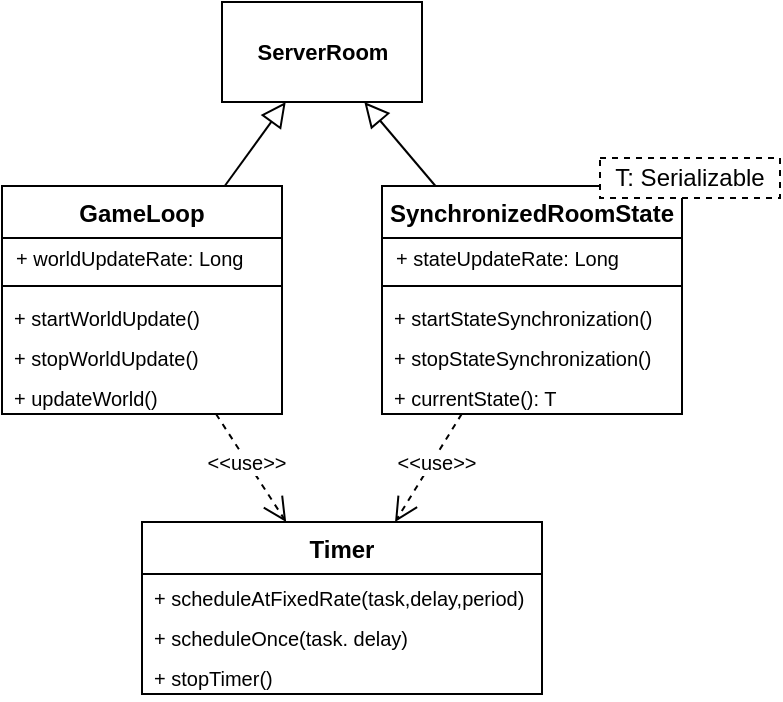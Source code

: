 <mxfile version="12.9.13" type="device"><diagram id="ggWkFIttFP3k0YCquZvB" name="Page-1"><mxGraphModel dx="599" dy="299" grid="1" gridSize="10" guides="1" tooltips="1" connect="1" arrows="1" fold="1" page="1" pageScale="1" pageWidth="827" pageHeight="1169" math="0" shadow="0"><root><mxCell id="0"/><mxCell id="1" parent="0"/><mxCell id="0N-Xk1b8U283-z4MfSpy-187" value="&lt;b&gt;ServerRoom&lt;/b&gt;" style="html=1;fontSize=11;" vertex="1" parent="1"><mxGeometry x="600" y="100" width="100" height="50" as="geometry"/></mxCell><mxCell id="0N-Xk1b8U283-z4MfSpy-188" style="edgeStyle=none;rounded=0;orthogonalLoop=1;jettySize=auto;html=1;startArrow=none;startFill=0;startSize=12;endArrow=block;endFill=0;endSize=10;strokeColor=#000000;fontSize=10;" edge="1" parent="1" source="0N-Xk1b8U283-z4MfSpy-200" target="0N-Xk1b8U283-z4MfSpy-187"><mxGeometry relative="1" as="geometry"><mxPoint x="621.801" y="190" as="sourcePoint"/></mxGeometry></mxCell><mxCell id="0N-Xk1b8U283-z4MfSpy-189" style="edgeStyle=none;rounded=0;orthogonalLoop=1;jettySize=auto;html=1;startArrow=none;startFill=0;startSize=12;endArrow=block;endFill=0;endSize=10;strokeColor=#000000;fontSize=10;" edge="1" parent="1" source="0N-Xk1b8U283-z4MfSpy-192" target="0N-Xk1b8U283-z4MfSpy-187"><mxGeometry relative="1" as="geometry"><mxPoint x="718.587" y="190" as="sourcePoint"/></mxGeometry></mxCell><mxCell id="0N-Xk1b8U283-z4MfSpy-190" style="edgeStyle=none;rounded=0;orthogonalLoop=1;jettySize=auto;html=1;dashed=1;startArrow=none;startFill=0;startSize=12;endArrow=open;endFill=0;endSize=10;strokeColor=#000000;fontSize=10;" edge="1" parent="1" source="0N-Xk1b8U283-z4MfSpy-192" target="0N-Xk1b8U283-z4MfSpy-207"><mxGeometry relative="1" as="geometry"><mxPoint x="688.581" y="390" as="targetPoint"/></mxGeometry></mxCell><mxCell id="0N-Xk1b8U283-z4MfSpy-191" value="&amp;lt;&amp;lt;use&amp;gt;&amp;gt;" style="edgeLabel;html=1;align=center;verticalAlign=middle;resizable=0;points=[];fontSize=10;" vertex="1" connectable="0" parent="0N-Xk1b8U283-z4MfSpy-190"><mxGeometry x="-0.133" y="-1" relative="1" as="geometry"><mxPoint as="offset"/></mxGeometry></mxCell><mxCell id="0N-Xk1b8U283-z4MfSpy-198" style="edgeStyle=none;rounded=0;orthogonalLoop=1;jettySize=auto;html=1;startArrow=none;startFill=0;startSize=12;endArrow=open;endFill=0;endSize=10;strokeColor=#000000;fontSize=10;dashed=1;" edge="1" parent="1" source="0N-Xk1b8U283-z4MfSpy-200" target="0N-Xk1b8U283-z4MfSpy-207"><mxGeometry relative="1" as="geometry"><mxPoint x="647.196" y="390" as="targetPoint"/></mxGeometry></mxCell><mxCell id="0N-Xk1b8U283-z4MfSpy-199" value="&amp;lt;&amp;lt;use&amp;gt;&amp;gt;" style="edgeLabel;html=1;align=center;verticalAlign=middle;resizable=0;points=[];fontSize=10;" vertex="1" connectable="0" parent="0N-Xk1b8U283-z4MfSpy-198"><mxGeometry x="-0.151" y="1" relative="1" as="geometry"><mxPoint as="offset"/></mxGeometry></mxCell><mxCell id="0N-Xk1b8U283-z4MfSpy-192" value="GameLoop" style="swimlane;fontStyle=1;align=center;verticalAlign=top;childLayout=stackLayout;horizontal=1;startSize=26;horizontalStack=0;resizeParent=1;resizeParentMax=0;resizeLast=0;collapsible=1;marginBottom=0;labelBackgroundColor=none;" vertex="1" parent="1"><mxGeometry x="490" y="192" width="140" height="114" as="geometry"/></mxCell><mxCell id="0N-Xk1b8U283-z4MfSpy-193" value="+ worldUpdateRate: Long" style="text;strokeColor=none;fillColor=none;align=left;verticalAlign=middle;spacingLeft=5;spacingRight=4;overflow=hidden;rotatable=0;points=[[0,0.5],[1,0.5]];portConstraint=eastwest;spacing=2;fontSize=10;" vertex="1" parent="0N-Xk1b8U283-z4MfSpy-192"><mxGeometry y="26" width="140" height="20" as="geometry"/></mxCell><mxCell id="0N-Xk1b8U283-z4MfSpy-194" value="" style="line;strokeWidth=1;fillColor=none;align=left;verticalAlign=middle;spacingTop=-1;spacingLeft=3;spacingRight=3;rotatable=0;labelPosition=right;points=[];portConstraint=eastwest;" vertex="1" parent="0N-Xk1b8U283-z4MfSpy-192"><mxGeometry y="46" width="140" height="8" as="geometry"/></mxCell><mxCell id="0N-Xk1b8U283-z4MfSpy-195" value="+ startWorldUpdate()" style="text;strokeColor=none;fillColor=none;align=left;verticalAlign=top;spacingLeft=4;spacingRight=4;overflow=hidden;rotatable=0;points=[[0,0.5],[1,0.5]];portConstraint=eastwest;fontSize=10;" vertex="1" parent="0N-Xk1b8U283-z4MfSpy-192"><mxGeometry y="54" width="140" height="20" as="geometry"/></mxCell><mxCell id="0N-Xk1b8U283-z4MfSpy-196" value="+ stopWorldUpdate()" style="text;strokeColor=none;fillColor=none;align=left;verticalAlign=top;spacingLeft=4;spacingRight=4;overflow=hidden;rotatable=0;points=[[0,0.5],[1,0.5]];portConstraint=eastwest;fontSize=10;" vertex="1" parent="0N-Xk1b8U283-z4MfSpy-192"><mxGeometry y="74" width="140" height="20" as="geometry"/></mxCell><mxCell id="0N-Xk1b8U283-z4MfSpy-197" value="+ updateWorld()" style="text;strokeColor=none;fillColor=none;align=left;verticalAlign=top;spacingLeft=4;spacingRight=4;overflow=hidden;rotatable=0;points=[[0,0.5],[1,0.5]];portConstraint=eastwest;fontSize=10;" vertex="1" parent="0N-Xk1b8U283-z4MfSpy-192"><mxGeometry y="94" width="140" height="20" as="geometry"/></mxCell><mxCell id="0N-Xk1b8U283-z4MfSpy-200" value="SynchronizedRoomState" style="swimlane;fontStyle=1;align=center;verticalAlign=top;childLayout=stackLayout;horizontal=1;startSize=26;horizontalStack=0;resizeParent=1;resizeParentMax=0;resizeLast=0;collapsible=1;marginBottom=0;labelBackgroundColor=none;" vertex="1" parent="1"><mxGeometry x="680" y="192" width="150" height="114" as="geometry"/></mxCell><mxCell id="0N-Xk1b8U283-z4MfSpy-201" value="+ stateUpdateRate: Long" style="text;strokeColor=none;fillColor=none;align=left;verticalAlign=middle;spacingLeft=5;spacingRight=4;overflow=hidden;rotatable=0;points=[[0,0.5],[1,0.5]];portConstraint=eastwest;spacing=2;fontSize=10;" vertex="1" parent="0N-Xk1b8U283-z4MfSpy-200"><mxGeometry y="26" width="150" height="20" as="geometry"/></mxCell><mxCell id="0N-Xk1b8U283-z4MfSpy-202" value="" style="line;strokeWidth=1;fillColor=none;align=left;verticalAlign=middle;spacingTop=-1;spacingLeft=3;spacingRight=3;rotatable=0;labelPosition=right;points=[];portConstraint=eastwest;" vertex="1" parent="0N-Xk1b8U283-z4MfSpy-200"><mxGeometry y="46" width="150" height="8" as="geometry"/></mxCell><mxCell id="0N-Xk1b8U283-z4MfSpy-203" value="+ startStateSynchronization()" style="text;strokeColor=none;fillColor=none;align=left;verticalAlign=top;spacingLeft=4;spacingRight=4;overflow=hidden;rotatable=0;points=[[0,0.5],[1,0.5]];portConstraint=eastwest;fontSize=10;" vertex="1" parent="0N-Xk1b8U283-z4MfSpy-200"><mxGeometry y="54" width="150" height="20" as="geometry"/></mxCell><mxCell id="0N-Xk1b8U283-z4MfSpy-204" value="+ stopStateSynchronization()" style="text;strokeColor=none;fillColor=none;align=left;verticalAlign=top;spacingLeft=4;spacingRight=4;overflow=hidden;rotatable=0;points=[[0,0.5],[1,0.5]];portConstraint=eastwest;fontSize=10;" vertex="1" parent="0N-Xk1b8U283-z4MfSpy-200"><mxGeometry y="74" width="150" height="20" as="geometry"/></mxCell><mxCell id="0N-Xk1b8U283-z4MfSpy-205" value="+ currentState(): T" style="text;strokeColor=none;fillColor=none;align=left;verticalAlign=top;spacingLeft=4;spacingRight=4;overflow=hidden;rotatable=0;points=[[0,0.5],[1,0.5]];portConstraint=eastwest;fontSize=10;" vertex="1" parent="0N-Xk1b8U283-z4MfSpy-200"><mxGeometry y="94" width="150" height="20" as="geometry"/></mxCell><mxCell id="0N-Xk1b8U283-z4MfSpy-207" value="Timer" style="swimlane;fontStyle=1;align=center;verticalAlign=top;childLayout=stackLayout;horizontal=1;startSize=26;horizontalStack=0;resizeParent=1;resizeParentMax=0;resizeLast=0;collapsible=1;marginBottom=0;labelBackgroundColor=none;" vertex="1" parent="1"><mxGeometry x="560" y="360" width="200" height="86" as="geometry"/></mxCell><mxCell id="0N-Xk1b8U283-z4MfSpy-208" value="+ scheduleAtFixedRate(task,delay,period)" style="text;strokeColor=none;fillColor=none;align=left;verticalAlign=top;spacingLeft=4;spacingRight=4;overflow=hidden;rotatable=0;points=[[0,0.5],[1,0.5]];portConstraint=eastwest;fontSize=10;" vertex="1" parent="0N-Xk1b8U283-z4MfSpy-207"><mxGeometry y="26" width="200" height="20" as="geometry"/></mxCell><mxCell id="0N-Xk1b8U283-z4MfSpy-209" value="+ scheduleOnce(task. delay)" style="text;strokeColor=none;fillColor=none;align=left;verticalAlign=top;spacingLeft=4;spacingRight=4;overflow=hidden;rotatable=0;points=[[0,0.5],[1,0.5]];portConstraint=eastwest;fontSize=10;" vertex="1" parent="0N-Xk1b8U283-z4MfSpy-207"><mxGeometry y="46" width="200" height="20" as="geometry"/></mxCell><mxCell id="0N-Xk1b8U283-z4MfSpy-210" value="+ stopTimer()" style="text;strokeColor=none;fillColor=none;align=left;verticalAlign=top;spacingLeft=4;spacingRight=4;overflow=hidden;rotatable=0;points=[[0,0.5],[1,0.5]];portConstraint=eastwest;fontSize=10;" vertex="1" parent="0N-Xk1b8U283-z4MfSpy-207"><mxGeometry y="66" width="200" height="20" as="geometry"/></mxCell><mxCell id="0N-Xk1b8U283-z4MfSpy-206" value="T: Serializable" style="rounded=0;whiteSpace=wrap;html=1;fillColor=#ffffff;dashed=1;" vertex="1" parent="1"><mxGeometry x="789" y="178" width="90" height="20" as="geometry"/></mxCell></root></mxGraphModel></diagram></mxfile>